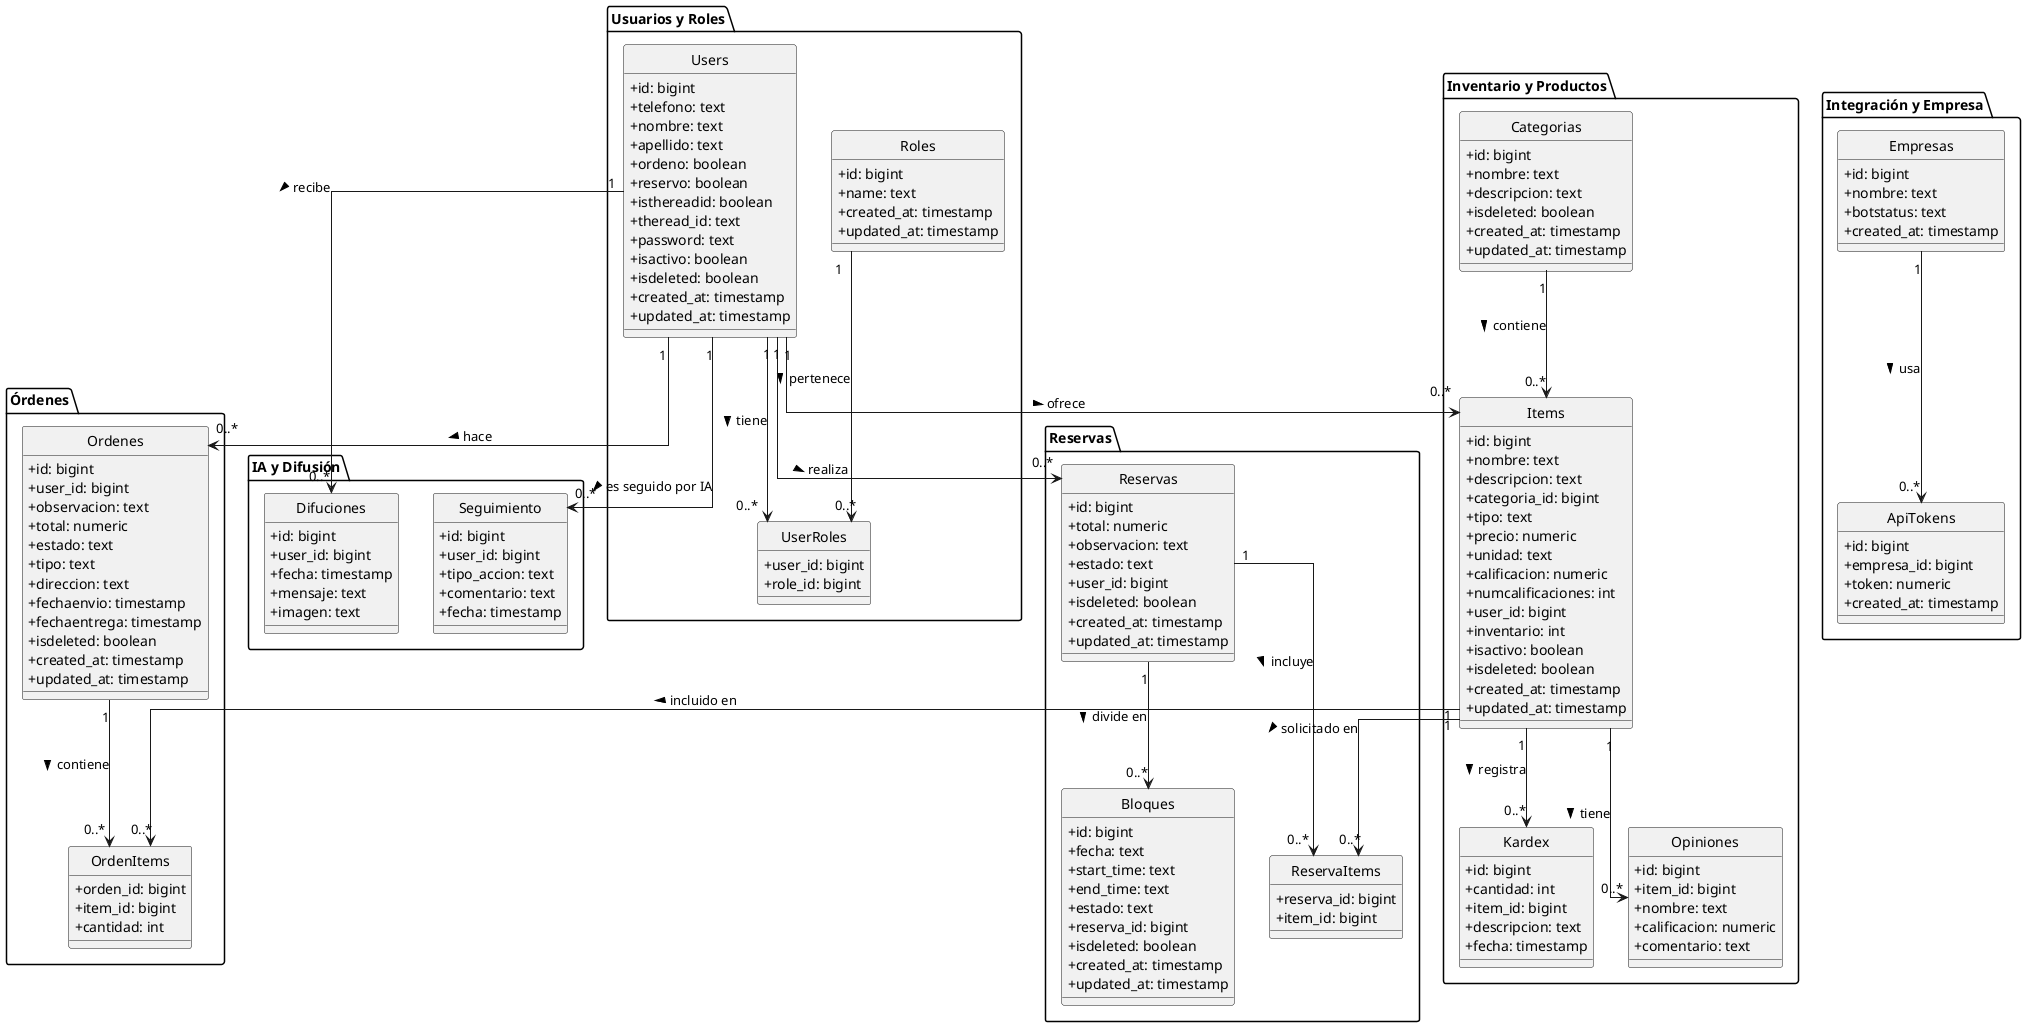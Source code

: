 @startuml
' Configuración visual
hide circle
skinparam classAttributeIconSize 0
skinparam linetype ortho

' -----------------------
' Grupo: Usuarios y Roles
' -----------------------

package "Usuarios y Roles" {
  class Users {
    +id: bigint
    +telefono: text
    +nombre: text
    +apellido: text
    +ordeno: boolean
    +reservo: boolean
    +isthereadid: boolean
    +theread_id: text
    +password: text
    +isactivo: boolean
    +isdeleted: boolean
    +created_at: timestamp
    +updated_at: timestamp
  }

  class Roles {
    +id: bigint
    +name: text
    +created_at: timestamp
    +updated_at: timestamp
  }

  class UserRoles {
    +user_id: bigint
    +role_id: bigint
  }

  Users "1" --> "0..*" UserRoles : tiene >
  Roles "1" --> "0..*" UserRoles : pertenece >
}

' -----------------------
' Grupo: Productos e Inventario
' -----------------------

package "Inventario y Productos" {
  class Categorias {
    +id: bigint
    +nombre: text
    +descripcion: text
    +isdeleted: boolean
    +created_at: timestamp
    +updated_at: timestamp
  }

  class Items {
    +id: bigint
    +nombre: text
    +descripcion: text
    +categoria_id: bigint
    +tipo: text
    +precio: numeric
    +unidad: text
    +calificacion: numeric
    +numcalificaciones: int
    +user_id: bigint
    +inventario: int
    +isactivo: boolean
    +isdeleted: boolean
    +created_at: timestamp
    +updated_at: timestamp
  }

  class Opiniones {
    +id: bigint
    +item_id: bigint
    +nombre: text
    +calificacion: numeric
    +comentario: text
  }

  class Kardex {
    +id: bigint
    +cantidad: int
    +item_id: bigint
    +descripcion: text
    +fecha: timestamp
  }

  Categorias "1" --> "0..*" Items : contiene >
  Items "1" --> "0..*" Opiniones : tiene >
  Items "1" --> "0..*" Kardex : registra >
  Users "1" --> "0..*" Items : ofrece >
}

' -----------------------
' Grupo: Reservas
' -----------------------

package "Reservas" {
  class Reservas {
    +id: bigint
    +total: numeric
    +observacion: text
    +estado: text
    +user_id: bigint
    +isdeleted: boolean
    +created_at: timestamp
    +updated_at: timestamp
  }

  class Bloques {
    +id: bigint
    +fecha: text
    +start_time: text
    +end_time: text
    +estado: text
    +reserva_id: bigint
    +isdeleted: boolean
    +created_at: timestamp
    +updated_at: timestamp
  }

  class ReservaItems {
    +reserva_id: bigint
    +item_id: bigint
  }

  Users "1" --> "0..*" Reservas : realiza >
  Reservas "1" --> "0..*" Bloques : divide en >
  Reservas "1" --> "0..*" ReservaItems : incluye >
  Items "1" --> "0..*" ReservaItems : solicitado en >
}

' -----------------------
' Grupo: Órdenes
' -----------------------

package "Órdenes" {
  class Ordenes {
    +id: bigint
    +user_id: bigint
    +observacion: text
    +total: numeric
    +estado: text
    +tipo: text
    +direccion: text
    +fechaenvio: timestamp
    +fechaentrega: timestamp
    +isdeleted: boolean
    +created_at: timestamp
    +updated_at: timestamp
  }

  class OrdenItems {
    +orden_id: bigint
    +item_id: bigint
    +cantidad: int
  }

  Users "1" --> "0..*" Ordenes : hace >
  Ordenes "1" --> "0..*" OrdenItems : contiene >
  Items "1" --> "0..*" OrdenItems : incluido en >
}

' -----------------------
' Grupo: Empresa y API
' -----------------------

package "Integración y Empresa" {
  class Empresas {
    +id: bigint
    +nombre: text
    +botstatus: text
    +created_at: timestamp
  }

  class ApiTokens {
    +id: bigint
    +empresa_id: bigint
    +token: numeric
    +created_at: timestamp
  }

  Empresas "1" --> "0..*" ApiTokens : usa >
}

' -----------------------
' Grupo: Seguimiento y Difusión
' -----------------------

package "IA y Difusión" {
  class Difuciones {
    +id: bigint
    +user_id: bigint
    +fecha: timestamp
    +mensaje: text
    +imagen: text
  }

  class Seguimiento {
    +id: bigint
    +user_id: bigint
    +tipo_accion: text
    +comentario: text
    +fecha: timestamp
  }

  Users "1" --> "0..*" Difuciones : recibe >
  Users "1" --> "0..*" Seguimiento : es seguido por IA >
}

@enduml
